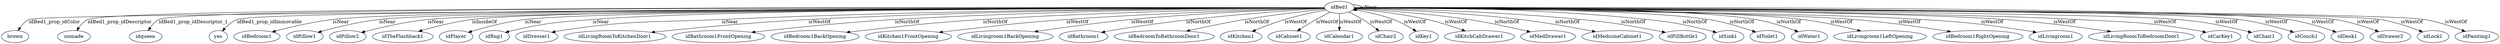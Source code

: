 digraph  {
idBed1 [node_type=entity_node];
brown [node_type=property_node];
unmade [node_type=property_node];
idqueen [node_type=property_node];
yes [node_type=property_node];
idBedroom1 [node_type=entity_node];
idPillow1 [node_type=entity_node];
idPillow2 [node_type=entity_node];
idTheFlashback1 [node_type=entity_node];
idPlayer [node_type=entity_node];
idRug1 [node_type=entity_node];
idDresser1 [node_type=entity_node];
idLivingRoomToKitchenDoor1 [node_type=entity_node];
idBathroom1FrontOpening [node_type=entity_node];
idBedroom1BackOpening [node_type=entity_node];
idKitchen1FrontOpening [node_type=entity_node];
idLivingroom1BackOpening [node_type=entity_node];
idBathroom1 [node_type=entity_node];
idBedroomToBathroomDoor1 [node_type=entity_node];
idKitchen1 [node_type=entity_node];
idCabinet1 [node_type=entity_node];
idCalendar1 [node_type=entity_node];
idChair2 [node_type=entity_node];
idKey1 [node_type=entity_node];
idKitchCabDrawer1 [node_type=entity_node];
idMedDrawer1 [node_type=entity_node];
idMedicineCabinet1 [node_type=entity_node];
idPillBottle1 [node_type=entity_node];
idSink1 [node_type=entity_node];
idToilet1 [node_type=entity_node];
idWater1 [node_type=entity_node];
idLivingroom1LeftOpening [node_type=entity_node];
idBedroom1RightOpening [node_type=entity_node];
idLivingroom1 [node_type=entity_node];
idLivingRoomToBedroomDoor1 [node_type=entity_node];
idCarKey1 [node_type=entity_node];
idChair1 [node_type=entity_node];
idCouch1 [node_type=entity_node];
idDesk1 [node_type=entity_node];
idDrawer2 [node_type=entity_node];
idLock1 [node_type=entity_node];
idPainting1 [node_type=entity_node];
idBed1 -> brown  [edge_type=property, label=idBed1_prop_idColor];
idBed1 -> unmade  [edge_type=property, label=idBed1_prop_idDescriptor];
idBed1 -> idqueen  [edge_type=property, label=idBed1_prop_idDescriptor_1];
idBed1 -> yes  [edge_type=property, label=idBed1_prop_idImmovable];
idBed1 -> idBedroom1  [edge_type=relationship, label=isNear];
idBed1 -> idPillow1  [edge_type=relationship, label=isNear];
idBed1 -> idPillow2  [edge_type=relationship, label=isNear];
idBed1 -> idTheFlashback1  [edge_type=relationship, label=isInsideOf];
idBed1 -> idPlayer  [edge_type=relationship, label=isNear];
idBed1 -> idBed1  [edge_type=relationship, label=isNear];
idBed1 -> idRug1  [edge_type=relationship, label=isNear];
idBed1 -> idDresser1  [edge_type=relationship, label=isNear];
idBed1 -> idLivingRoomToKitchenDoor1  [edge_type=relationship, label=isWestOf];
idBed1 -> idBathroom1FrontOpening  [edge_type=relationship, label=isNorthOf];
idBed1 -> idBedroom1BackOpening  [edge_type=relationship, label=isNorthOf];
idBed1 -> idKitchen1FrontOpening  [edge_type=relationship, label=isWestOf];
idBed1 -> idLivingroom1BackOpening  [edge_type=relationship, label=isWestOf];
idBed1 -> idBathroom1  [edge_type=relationship, label=isNorthOf];
idBed1 -> idBedroomToBathroomDoor1  [edge_type=relationship, label=isNorthOf];
idBed1 -> idKitchen1  [edge_type=relationship, label=isWestOf];
idBed1 -> idCabinet1  [edge_type=relationship, label=isWestOf];
idBed1 -> idCalendar1  [edge_type=relationship, label=isWestOf];
idBed1 -> idChair2  [edge_type=relationship, label=isWestOf];
idBed1 -> idKey1  [edge_type=relationship, label=isWestOf];
idBed1 -> idKitchCabDrawer1  [edge_type=relationship, label=isWestOf];
idBed1 -> idMedDrawer1  [edge_type=relationship, label=isNorthOf];
idBed1 -> idMedicineCabinet1  [edge_type=relationship, label=isNorthOf];
idBed1 -> idPillBottle1  [edge_type=relationship, label=isNorthOf];
idBed1 -> idSink1  [edge_type=relationship, label=isNorthOf];
idBed1 -> idToilet1  [edge_type=relationship, label=isNorthOf];
idBed1 -> idWater1  [edge_type=relationship, label=isNorthOf];
idBed1 -> idLivingroom1LeftOpening  [edge_type=relationship, label=isWestOf];
idBed1 -> idBedroom1RightOpening  [edge_type=relationship, label=isWestOf];
idBed1 -> idLivingroom1  [edge_type=relationship, label=isWestOf];
idBed1 -> idLivingRoomToBedroomDoor1  [edge_type=relationship, label=isWestOf];
idBed1 -> idCarKey1  [edge_type=relationship, label=isWestOf];
idBed1 -> idChair1  [edge_type=relationship, label=isWestOf];
idBed1 -> idCouch1  [edge_type=relationship, label=isWestOf];
idBed1 -> idDesk1  [edge_type=relationship, label=isWestOf];
idBed1 -> idDrawer2  [edge_type=relationship, label=isWestOf];
idBed1 -> idLock1  [edge_type=relationship, label=isWestOf];
idBed1 -> idPainting1  [edge_type=relationship, label=isWestOf];
}
